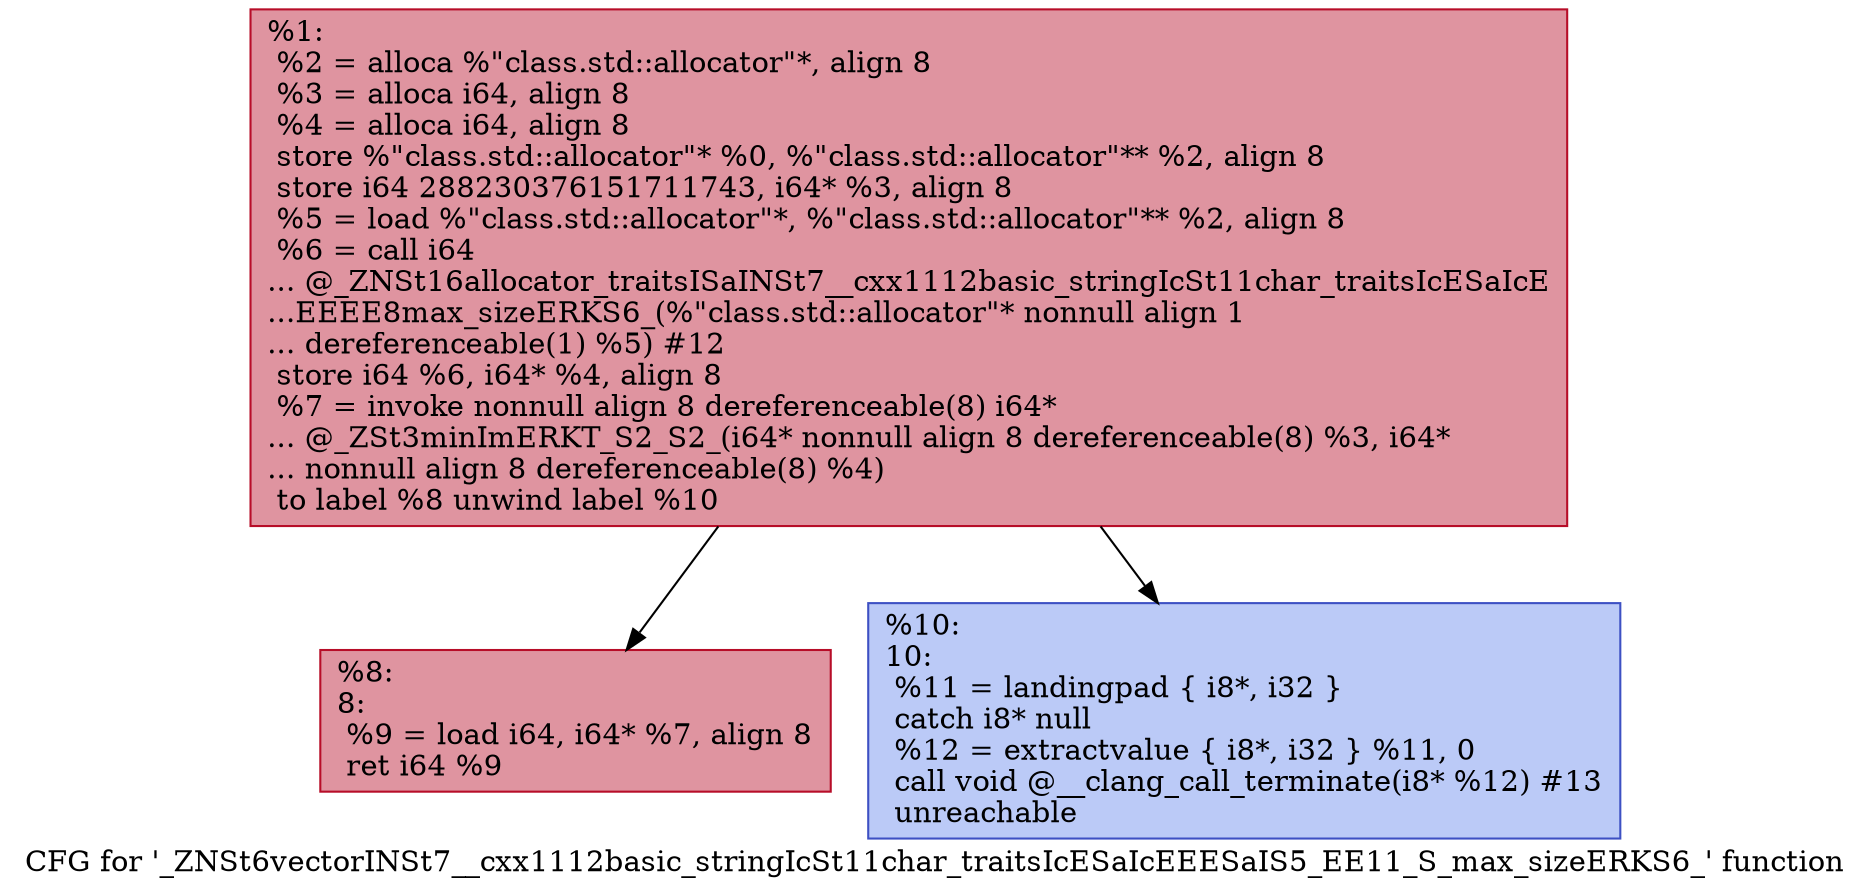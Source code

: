 digraph "CFG for '_ZNSt6vectorINSt7__cxx1112basic_stringIcSt11char_traitsIcESaIcEEESaIS5_EE11_S_max_sizeERKS6_' function" {
	label="CFG for '_ZNSt6vectorINSt7__cxx1112basic_stringIcSt11char_traitsIcESaIcEEESaIS5_EE11_S_max_sizeERKS6_' function";

	Node0x55a814ff8970 [shape=record,color="#b70d28ff", style=filled, fillcolor="#b70d2870",label="{%1:\l  %2 = alloca %\"class.std::allocator\"*, align 8\l  %3 = alloca i64, align 8\l  %4 = alloca i64, align 8\l  store %\"class.std::allocator\"* %0, %\"class.std::allocator\"** %2, align 8\l  store i64 288230376151711743, i64* %3, align 8\l  %5 = load %\"class.std::allocator\"*, %\"class.std::allocator\"** %2, align 8\l  %6 = call i64\l... @_ZNSt16allocator_traitsISaINSt7__cxx1112basic_stringIcSt11char_traitsIcESaIcE\l...EEEE8max_sizeERKS6_(%\"class.std::allocator\"* nonnull align 1\l... dereferenceable(1) %5) #12\l  store i64 %6, i64* %4, align 8\l  %7 = invoke nonnull align 8 dereferenceable(8) i64*\l... @_ZSt3minImERKT_S2_S2_(i64* nonnull align 8 dereferenceable(8) %3, i64*\l... nonnull align 8 dereferenceable(8) %4)\l          to label %8 unwind label %10\l}"];
	Node0x55a814ff8970 -> Node0x55a814ff8ea0;
	Node0x55a814ff8970 -> Node0x55a814ff8ef0;
	Node0x55a814ff8ea0 [shape=record,color="#b70d28ff", style=filled, fillcolor="#b70d2870",label="{%8:\l8:                                                \l  %9 = load i64, i64* %7, align 8\l  ret i64 %9\l}"];
	Node0x55a814ff8ef0 [shape=record,color="#3d50c3ff", style=filled, fillcolor="#6687ed70",label="{%10:\l10:                                               \l  %11 = landingpad \{ i8*, i32 \}\l          catch i8* null\l  %12 = extractvalue \{ i8*, i32 \} %11, 0\l  call void @__clang_call_terminate(i8* %12) #13\l  unreachable\l}"];
}
